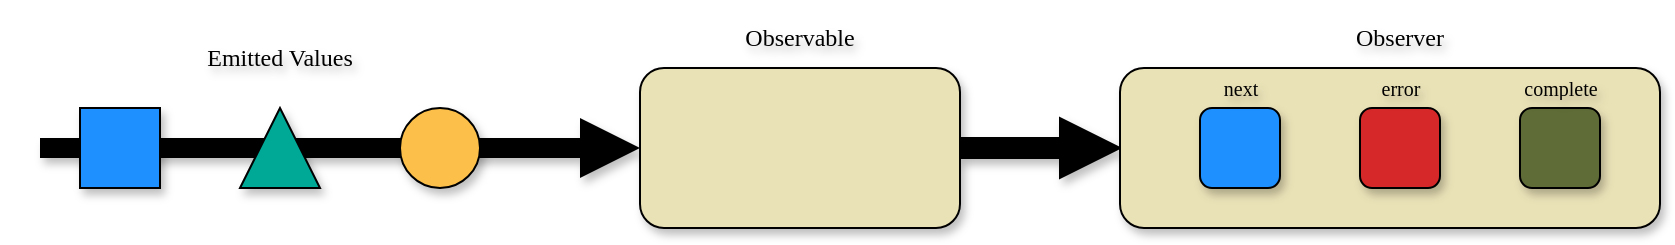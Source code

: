 <mxfile version="24.7.8">
  <diagram name="Pagina-1" id="1lT8yuxHTUthxHgMNPtq">
    <mxGraphModel dx="869" dy="550" grid="1" gridSize="10" guides="1" tooltips="1" connect="1" arrows="1" fold="1" page="1" pageScale="1" pageWidth="827" pageHeight="1169" math="0" shadow="0">
      <root>
        <mxCell id="0" />
        <mxCell id="1" parent="0" />
        <mxCell id="X8oTq-pb9E9ul9ol5JQp-12" value="" style="shape=arrow;endArrow=classic;html=1;rounded=0;strokeColor=none;fillColor=#000000;shadow=1;fontFamily=Fira Mono;textShadow=1;" edge="1" parent="1" target="X8oTq-pb9E9ul9ol5JQp-7">
          <mxGeometry width="50" height="50" relative="1" as="geometry">
            <mxPoint x="20" y="460" as="sourcePoint" />
            <mxPoint x="70" y="410" as="targetPoint" />
            <Array as="points">
              <mxPoint x="290" y="460" />
            </Array>
          </mxGeometry>
        </mxCell>
        <mxCell id="X8oTq-pb9E9ul9ol5JQp-13" value="" style="shape=arrow;endArrow=classic;html=1;rounded=0;strokeColor=#000000;fillColor=#000000;shadow=1;fontFamily=Fira Mono;textShadow=1;" edge="1" parent="1" source="X8oTq-pb9E9ul9ol5JQp-7" target="X8oTq-pb9E9ul9ol5JQp-8">
          <mxGeometry width="50" height="50" relative="1" as="geometry">
            <mxPoint x="490" y="390" as="sourcePoint" />
            <mxPoint x="540" y="340" as="targetPoint" />
          </mxGeometry>
        </mxCell>
        <mxCell id="X8oTq-pb9E9ul9ol5JQp-3" value="" style="ellipse;whiteSpace=wrap;html=1;aspect=fixed;fillColor=#FCBF49;strokeColor=#000000;shadow=1;fontFamily=Fira Mono;textShadow=1;" vertex="1" parent="1">
          <mxGeometry x="200" y="440" width="40" height="40" as="geometry" />
        </mxCell>
        <mxCell id="X8oTq-pb9E9ul9ol5JQp-4" value="" style="whiteSpace=wrap;html=1;aspect=fixed;fillColor=#1E90FF;strokeColor=#000000;shadow=1;fontFamily=Fira Mono;textShadow=1;" vertex="1" parent="1">
          <mxGeometry x="40" y="440" width="40" height="40" as="geometry" />
        </mxCell>
        <mxCell id="X8oTq-pb9E9ul9ol5JQp-6" value="" style="triangle;whiteSpace=wrap;html=1;rotation=-90;fillColor=#00A896;strokeColor=#000000;shadow=1;fontFamily=Fira Mono;textShadow=1;" vertex="1" parent="1">
          <mxGeometry x="120" y="440" width="40" height="40" as="geometry" />
        </mxCell>
        <mxCell id="X8oTq-pb9E9ul9ol5JQp-7" value="" style="rounded=1;whiteSpace=wrap;html=1;fillColor=#EAE2B7;strokeColor=#000000;shadow=1;fontFamily=Fira Mono;textShadow=1;" vertex="1" parent="1">
          <mxGeometry x="320" y="420" width="160" height="80" as="geometry" />
        </mxCell>
        <mxCell id="X8oTq-pb9E9ul9ol5JQp-8" value="" style="rounded=1;whiteSpace=wrap;html=1;fillColor=#EAE2B7;strokeColor=#000000;shadow=1;fontFamily=Fira Mono;textShadow=1;" vertex="1" parent="1">
          <mxGeometry x="560" y="420" width="270" height="80" as="geometry" />
        </mxCell>
        <mxCell id="X8oTq-pb9E9ul9ol5JQp-9" value="" style="rounded=1;whiteSpace=wrap;html=1;fillColor=#1E90FF;strokeColor=#000000;shadow=1;fontFamily=Fira Mono;textShadow=1;" vertex="1" parent="1">
          <mxGeometry x="600" y="440" width="40" height="40" as="geometry" />
        </mxCell>
        <mxCell id="X8oTq-pb9E9ul9ol5JQp-10" value="" style="rounded=1;whiteSpace=wrap;html=1;fillColor=#d62828;strokeColor=#000000;shadow=1;fontFamily=Fira Mono;textShadow=1;" vertex="1" parent="1">
          <mxGeometry x="680" y="440" width="40" height="40" as="geometry" />
        </mxCell>
        <mxCell id="X8oTq-pb9E9ul9ol5JQp-11" value="" style="rounded=1;whiteSpace=wrap;html=1;fillColor=#606c38;strokeColor=#000000;shadow=1;fontFamily=Fira Mono;textShadow=1;" vertex="1" parent="1">
          <mxGeometry x="760" y="440" width="40" height="40" as="geometry" />
        </mxCell>
        <mxCell id="X8oTq-pb9E9ul9ol5JQp-16" value="Observable" style="text;html=1;align=center;verticalAlign=middle;whiteSpace=wrap;rounded=0;shadow=1;fontFamily=Fira Mono;textShadow=1;" vertex="1" parent="1">
          <mxGeometry x="340" y="390" width="120" height="30" as="geometry" />
        </mxCell>
        <mxCell id="X8oTq-pb9E9ul9ol5JQp-17" value="Emitted Values" style="text;html=1;align=center;verticalAlign=middle;whiteSpace=wrap;rounded=0;shadow=1;fontFamily=Fira Mono;textShadow=1;" vertex="1" parent="1">
          <mxGeometry x="40" y="400" width="200" height="30" as="geometry" />
        </mxCell>
        <mxCell id="X8oTq-pb9E9ul9ol5JQp-18" value="Observer" style="text;html=1;align=center;verticalAlign=middle;whiteSpace=wrap;rounded=0;shadow=1;fontFamily=Fira Mono;textShadow=1;" vertex="1" parent="1">
          <mxGeometry x="600" y="390" width="200" height="30" as="geometry" />
        </mxCell>
        <mxCell id="X8oTq-pb9E9ul9ol5JQp-19" value="next" style="text;html=1;align=center;verticalAlign=middle;whiteSpace=wrap;rounded=0;shadow=1;fontFamily=Fira Mono;fontSize=10;fontColor=#000000;textShadow=1;" vertex="1" parent="1">
          <mxGeometry x="597.5" y="420" width="45" height="20" as="geometry" />
        </mxCell>
        <mxCell id="X8oTq-pb9E9ul9ol5JQp-20" value="error" style="text;html=1;align=center;verticalAlign=middle;whiteSpace=wrap;rounded=0;shadow=1;fontFamily=Fira Mono;fontSize=10;fontColor=#000000;textShadow=1;" vertex="1" parent="1">
          <mxGeometry x="677.5" y="420" width="45" height="20" as="geometry" />
        </mxCell>
        <mxCell id="X8oTq-pb9E9ul9ol5JQp-21" value="complete" style="text;html=1;align=center;verticalAlign=middle;whiteSpace=wrap;rounded=0;shadow=1;fontFamily=Fira Mono;fontSize=10;fontColor=#000000;textShadow=1;" vertex="1" parent="1">
          <mxGeometry x="757.5" y="420" width="45" height="20" as="geometry" />
        </mxCell>
      </root>
    </mxGraphModel>
  </diagram>
</mxfile>

